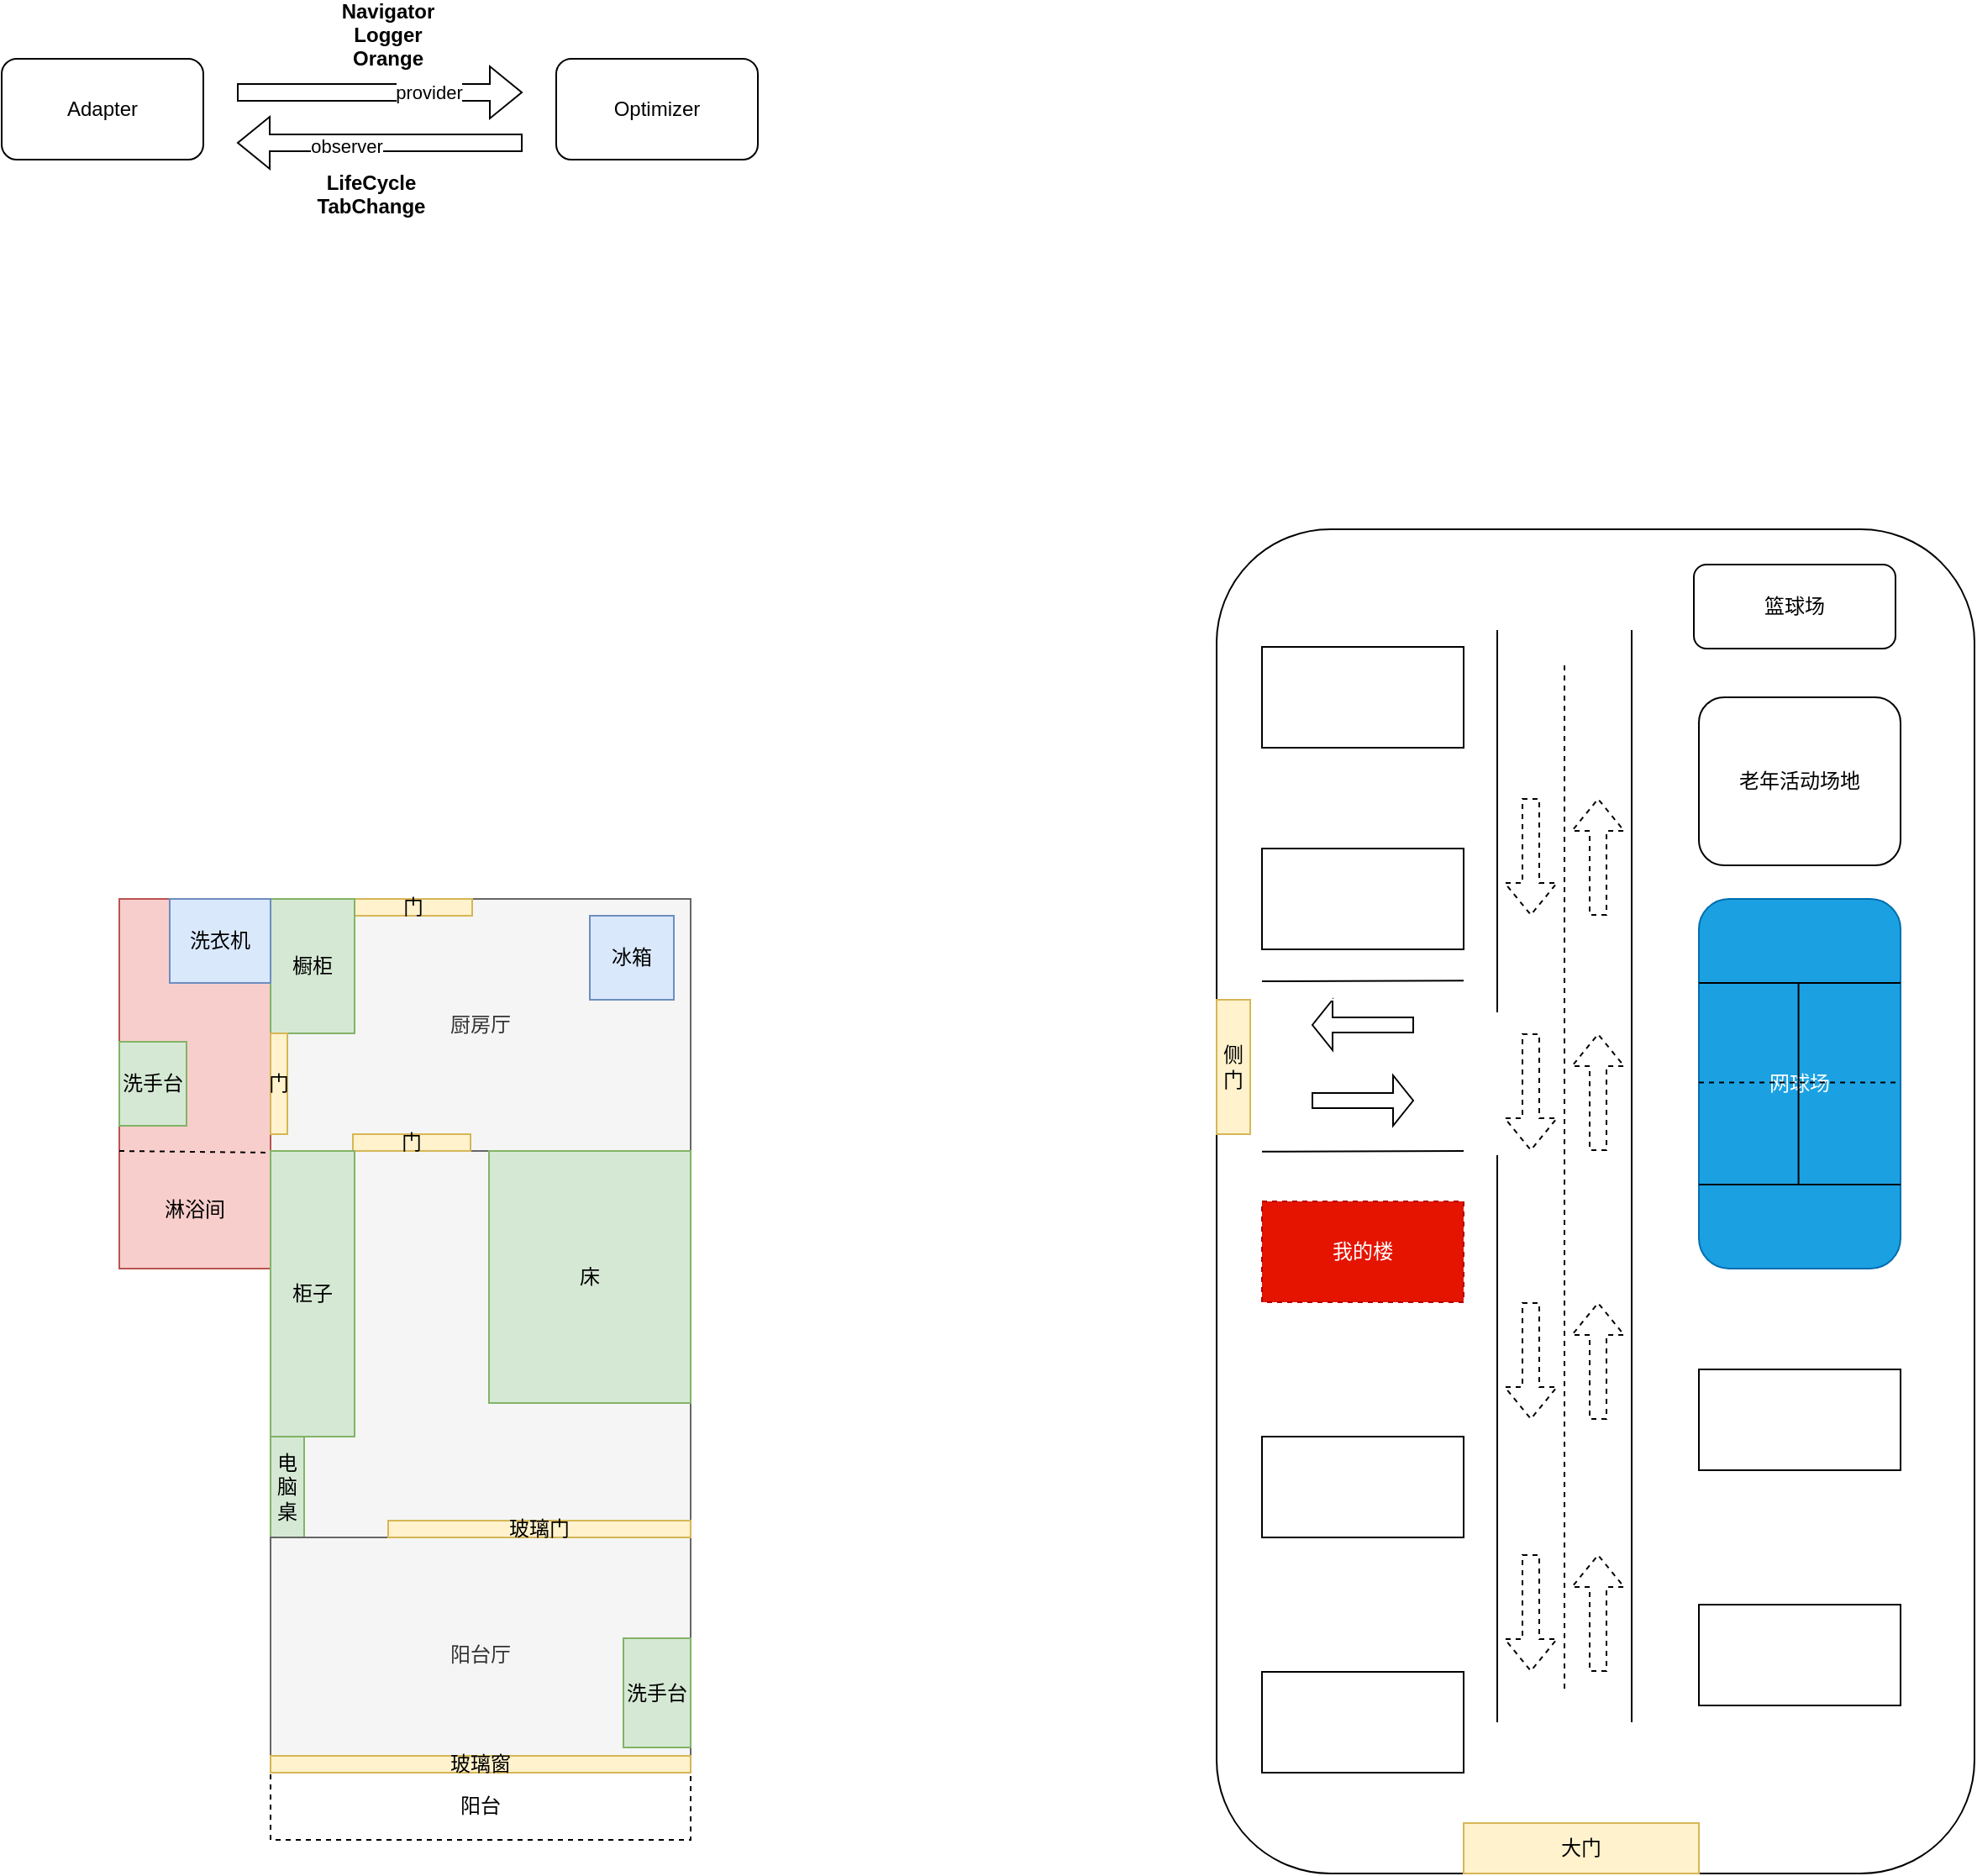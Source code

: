 <mxfile version="21.0.6" type="github"><diagram name="第 1 页" id="cpW16-x-tnJwUkyJm71K"><mxGraphModel dx="1242" dy="740" grid="0" gridSize="10" guides="1" tooltips="1" connect="1" arrows="1" fold="1" page="0" pageScale="1" pageWidth="827" pageHeight="1169" math="0" shadow="0"><root><mxCell id="0"/><mxCell id="1" parent="0"/><mxCell id="Kiw5k-LYjGb2OQ8fOQ0o-111" value="" style="rounded=1;whiteSpace=wrap;html=1;fillColor=none;" parent="1" vertex="1"><mxGeometry x="893" y="580" width="451" height="800" as="geometry"/></mxCell><mxCell id="Kiw5k-LYjGb2OQ8fOQ0o-1" value="Adapter" style="rounded=1;whiteSpace=wrap;html=1;" parent="1" vertex="1"><mxGeometry x="170" y="300" width="120" height="60" as="geometry"/></mxCell><mxCell id="Kiw5k-LYjGb2OQ8fOQ0o-2" value="&lt;div style=&quot;text-align: start;&quot; class=&quot;lake-content&quot;&gt;Optimizer&lt;/div&gt;" style="rounded=1;whiteSpace=wrap;html=1;" parent="1" vertex="1"><mxGeometry x="500" y="300" width="120" height="60" as="geometry"/></mxCell><mxCell id="Kiw5k-LYjGb2OQ8fOQ0o-14" value="" style="shape=flexArrow;endArrow=classic;html=1;rounded=0;" parent="1" edge="1"><mxGeometry width="50" height="50" relative="1" as="geometry"><mxPoint x="480" y="350" as="sourcePoint"/><mxPoint x="310" y="350" as="targetPoint"/></mxGeometry></mxCell><mxCell id="Kiw5k-LYjGb2OQ8fOQ0o-15" value="observer" style="edgeLabel;html=1;align=center;verticalAlign=middle;resizable=0;points=[];" parent="Kiw5k-LYjGb2OQ8fOQ0o-14" vertex="1" connectable="0"><mxGeometry x="0.235" y="2" relative="1" as="geometry"><mxPoint as="offset"/></mxGeometry></mxCell><mxCell id="Kiw5k-LYjGb2OQ8fOQ0o-32" value="LifeCycle&#10;TabChange" style="swimlane;startSize=0;strokeColor=none;" parent="1" vertex="1"><mxGeometry x="290" y="380" width="200" height="40" as="geometry"/></mxCell><mxCell id="Kiw5k-LYjGb2OQ8fOQ0o-31" value="Navigator&#10;Logger&#10;Orange" style="swimlane;startSize=0;strokeColor=none;" parent="1" vertex="1"><mxGeometry x="300" y="285" width="200" height="40" as="geometry"/></mxCell><mxCell id="Kiw5k-LYjGb2OQ8fOQ0o-34" value="" style="shape=flexArrow;endArrow=classic;html=1;rounded=0;" parent="1" edge="1"><mxGeometry width="50" height="50" relative="1" as="geometry"><mxPoint x="310" y="320" as="sourcePoint"/><mxPoint x="480" y="320" as="targetPoint"/></mxGeometry></mxCell><mxCell id="Kiw5k-LYjGb2OQ8fOQ0o-35" value="provider" style="edgeLabel;html=1;align=center;verticalAlign=middle;resizable=0;points=[];" parent="Kiw5k-LYjGb2OQ8fOQ0o-34" vertex="1" connectable="0"><mxGeometry x="0.338" relative="1" as="geometry"><mxPoint as="offset"/></mxGeometry></mxCell><mxCell id="Kiw5k-LYjGb2OQ8fOQ0o-36" value="厨房厅" style="rounded=0;whiteSpace=wrap;html=1;strokeColor=#666666;fillColor=#f5f5f5;fontColor=#333333;" parent="1" vertex="1"><mxGeometry x="330" y="800" width="250" height="150" as="geometry"/></mxCell><mxCell id="Kiw5k-LYjGb2OQ8fOQ0o-37" value="" style="rounded=0;whiteSpace=wrap;html=1;strokeColor=#b85450;fillColor=#f8cecc;" parent="1" vertex="1"><mxGeometry x="240" y="800" width="90" height="220" as="geometry"/></mxCell><mxCell id="Kiw5k-LYjGb2OQ8fOQ0o-40" value="门" style="rounded=0;whiteSpace=wrap;html=1;fillColor=#fff2cc;strokeColor=#d6b656;" parent="1" vertex="1"><mxGeometry x="380" y="800" width="70" height="10" as="geometry"/></mxCell><mxCell id="Kiw5k-LYjGb2OQ8fOQ0o-41" value="" style="endArrow=none;html=1;rounded=0;dashed=1;jumpSize=610;" parent="1" edge="1"><mxGeometry width="50" height="50" relative="1" as="geometry"><mxPoint x="240" y="950" as="sourcePoint"/><mxPoint x="330" y="951" as="targetPoint"/></mxGeometry></mxCell><mxCell id="Kiw5k-LYjGb2OQ8fOQ0o-42" value="橱柜" style="rounded=0;whiteSpace=wrap;html=1;strokeColor=#82b366;fillColor=#d5e8d4;" parent="1" vertex="1"><mxGeometry x="330" y="800" width="50" height="80" as="geometry"/></mxCell><mxCell id="Kiw5k-LYjGb2OQ8fOQ0o-43" value="门" style="rounded=0;whiteSpace=wrap;html=1;fillColor=#fff2cc;strokeColor=#d6b656;" parent="1" vertex="1"><mxGeometry x="330" y="880" width="10" height="60" as="geometry"/></mxCell><mxCell id="Kiw5k-LYjGb2OQ8fOQ0o-44" value="" style="rounded=0;whiteSpace=wrap;html=1;fillColor=#f5f5f5;fontColor=#333333;strokeColor=#666666;" parent="1" vertex="1"><mxGeometry x="330" y="950" width="250" height="230" as="geometry"/></mxCell><mxCell id="Kiw5k-LYjGb2OQ8fOQ0o-45" value="冰箱" style="rounded=0;whiteSpace=wrap;html=1;fillColor=#dae8fc;strokeColor=#6c8ebf;" parent="1" vertex="1"><mxGeometry x="520" y="810" width="50" height="50" as="geometry"/></mxCell><mxCell id="Kiw5k-LYjGb2OQ8fOQ0o-46" value="床" style="rounded=0;whiteSpace=wrap;html=1;fillColor=#d5e8d4;strokeColor=#82b366;" parent="1" vertex="1"><mxGeometry x="460" y="950" width="120" height="150" as="geometry"/></mxCell><mxCell id="Kiw5k-LYjGb2OQ8fOQ0o-48" value="洗手台" style="rounded=0;whiteSpace=wrap;html=1;fillColor=#d5e8d4;strokeColor=#82b366;" parent="1" vertex="1"><mxGeometry x="240" y="885" width="40" height="50" as="geometry"/></mxCell><mxCell id="Kiw5k-LYjGb2OQ8fOQ0o-49" value="洗衣机" style="rounded=0;whiteSpace=wrap;html=1;fillColor=#dae8fc;strokeColor=#6c8ebf;" parent="1" vertex="1"><mxGeometry x="270" y="800" width="60" height="50" as="geometry"/></mxCell><mxCell id="Kiw5k-LYjGb2OQ8fOQ0o-50" value="淋浴间" style="text;html=1;strokeColor=none;fillColor=none;align=center;verticalAlign=middle;whiteSpace=wrap;rounded=0;" parent="1" vertex="1"><mxGeometry x="255" y="970" width="60" height="30" as="geometry"/></mxCell><mxCell id="Kiw5k-LYjGb2OQ8fOQ0o-52" value="门" style="rounded=0;whiteSpace=wrap;html=1;fillColor=#fff2cc;strokeColor=#d6b656;" parent="1" vertex="1"><mxGeometry x="379" y="940" width="70" height="10" as="geometry"/></mxCell><mxCell id="Kiw5k-LYjGb2OQ8fOQ0o-55" value="柜子" style="rounded=0;whiteSpace=wrap;html=1;fillColor=#d5e8d4;strokeColor=#82b366;" parent="1" vertex="1"><mxGeometry x="330" y="950" width="50" height="170" as="geometry"/></mxCell><mxCell id="Kiw5k-LYjGb2OQ8fOQ0o-56" value="电&lt;br&gt;脑&lt;br&gt;桌" style="rounded=0;whiteSpace=wrap;html=1;fillColor=#d5e8d4;strokeColor=#82b366;" parent="1" vertex="1"><mxGeometry x="330" y="1120" width="20" height="60" as="geometry"/></mxCell><mxCell id="Kiw5k-LYjGb2OQ8fOQ0o-57" value="阳台厅" style="rounded=0;whiteSpace=wrap;html=1;fillColor=#f5f5f5;fontColor=#333333;strokeColor=#666666;" parent="1" vertex="1"><mxGeometry x="330" y="1180" width="250" height="140" as="geometry"/></mxCell><mxCell id="Kiw5k-LYjGb2OQ8fOQ0o-60" value="阳台" style="rounded=0;whiteSpace=wrap;html=1;dashed=1;" parent="1" vertex="1"><mxGeometry x="330" y="1320" width="250" height="40" as="geometry"/></mxCell><mxCell id="Kiw5k-LYjGb2OQ8fOQ0o-62" value="玻璃窗" style="rounded=0;whiteSpace=wrap;html=1;fillColor=#fff2cc;strokeColor=#d6b656;" parent="1" vertex="1"><mxGeometry x="330" y="1310" width="250" height="10" as="geometry"/></mxCell><mxCell id="Kiw5k-LYjGb2OQ8fOQ0o-63" value="洗手台" style="rounded=0;whiteSpace=wrap;html=1;fillColor=#d5e8d4;strokeColor=#82b366;" parent="1" vertex="1"><mxGeometry x="540" y="1240" width="40" height="65" as="geometry"/></mxCell><mxCell id="Kiw5k-LYjGb2OQ8fOQ0o-64" value="玻璃门" style="rounded=0;whiteSpace=wrap;html=1;fillColor=#fff2cc;strokeColor=#d6b656;" parent="1" vertex="1"><mxGeometry x="400" y="1170" width="180" height="10" as="geometry"/></mxCell><mxCell id="Kiw5k-LYjGb2OQ8fOQ0o-72" value="" style="rounded=0;whiteSpace=wrap;html=1;" parent="1" vertex="1"><mxGeometry x="920" y="770" width="120" height="60" as="geometry"/></mxCell><mxCell id="Kiw5k-LYjGb2OQ8fOQ0o-73" value="我的楼" style="rounded=0;whiteSpace=wrap;html=1;dashed=1;fillColor=#e51400;fontColor=#ffffff;strokeColor=#B20000;" parent="1" vertex="1"><mxGeometry x="920" y="980" width="120" height="60" as="geometry"/></mxCell><mxCell id="Kiw5k-LYjGb2OQ8fOQ0o-74" value="" style="rounded=0;whiteSpace=wrap;html=1;" parent="1" vertex="1"><mxGeometry x="920" y="1120" width="120" height="60" as="geometry"/></mxCell><mxCell id="Kiw5k-LYjGb2OQ8fOQ0o-75" value="网球场" style="rounded=1;whiteSpace=wrap;html=1;fillColor=#1ba1e2;fontColor=#ffffff;strokeColor=#006EAF;" parent="1" vertex="1"><mxGeometry x="1180" y="800" width="120" height="220" as="geometry"/></mxCell><mxCell id="Kiw5k-LYjGb2OQ8fOQ0o-76" value="" style="endArrow=none;html=1;rounded=0;jumpSize=610;" parent="1" edge="1"><mxGeometry width="50" height="50" relative="1" as="geometry"><mxPoint x="1060" y="1290" as="sourcePoint"/><mxPoint x="1060" y="640" as="targetPoint"/></mxGeometry></mxCell><mxCell id="Kiw5k-LYjGb2OQ8fOQ0o-77" value="" style="endArrow=none;html=1;rounded=0;jumpSize=610;" parent="1" edge="1"><mxGeometry width="50" height="50" relative="1" as="geometry"><mxPoint x="1140" y="1290" as="sourcePoint"/><mxPoint x="1140" y="640" as="targetPoint"/></mxGeometry></mxCell><mxCell id="Kiw5k-LYjGb2OQ8fOQ0o-79" value="" style="endArrow=none;html=1;rounded=0;dashed=1;jumpSize=610;" parent="1" edge="1"><mxGeometry width="50" height="50" relative="1" as="geometry"><mxPoint x="1100" y="1270" as="sourcePoint"/><mxPoint x="1100" y="660" as="targetPoint"/></mxGeometry></mxCell><mxCell id="Kiw5k-LYjGb2OQ8fOQ0o-80" value="" style="endArrow=classic;html=1;rounded=0;jumpSize=610;dashed=1;shape=flexArrow;" parent="1" edge="1"><mxGeometry width="50" height="50" relative="1" as="geometry"><mxPoint x="1120" y="950" as="sourcePoint"/><mxPoint x="1120" y="880" as="targetPoint"/></mxGeometry></mxCell><mxCell id="Kiw5k-LYjGb2OQ8fOQ0o-82" value="" style="endArrow=classic;html=1;rounded=0;jumpSize=610;dashed=1;shape=flexArrow;" parent="1" edge="1"><mxGeometry width="50" height="50" relative="1" as="geometry"><mxPoint x="1120" y="1110" as="sourcePoint"/><mxPoint x="1120" y="1040" as="targetPoint"/></mxGeometry></mxCell><mxCell id="Kiw5k-LYjGb2OQ8fOQ0o-83" value="" style="endArrow=classic;html=1;rounded=0;jumpSize=610;dashed=1;shape=flexArrow;" parent="1" edge="1"><mxGeometry width="50" height="50" relative="1" as="geometry"><mxPoint x="1120" y="1260" as="sourcePoint"/><mxPoint x="1120" y="1190" as="targetPoint"/></mxGeometry></mxCell><mxCell id="Kiw5k-LYjGb2OQ8fOQ0o-84" value="" style="endArrow=none;html=1;rounded=0;jumpSize=610;dashed=1;shape=flexArrow;startArrow=block;endFill=0;" parent="1" edge="1"><mxGeometry width="50" height="50" relative="1" as="geometry"><mxPoint x="1080" y="950" as="sourcePoint"/><mxPoint x="1080" y="880" as="targetPoint"/></mxGeometry></mxCell><mxCell id="Kiw5k-LYjGb2OQ8fOQ0o-85" value="" style="endArrow=none;html=1;rounded=0;jumpSize=610;dashed=1;shape=flexArrow;startArrow=block;endFill=0;" parent="1" edge="1"><mxGeometry width="50" height="50" relative="1" as="geometry"><mxPoint x="1080" y="1110" as="sourcePoint"/><mxPoint x="1080" y="1040" as="targetPoint"/></mxGeometry></mxCell><mxCell id="Kiw5k-LYjGb2OQ8fOQ0o-86" value="" style="endArrow=none;html=1;rounded=0;jumpSize=610;dashed=1;shape=flexArrow;startArrow=block;endFill=0;" parent="1" edge="1"><mxGeometry width="50" height="50" relative="1" as="geometry"><mxPoint x="1080" y="1260" as="sourcePoint"/><mxPoint x="1080" y="1190" as="targetPoint"/></mxGeometry></mxCell><mxCell id="Kiw5k-LYjGb2OQ8fOQ0o-87" value="" style="endArrow=none;html=1;rounded=0;jumpSize=610;dashed=1;" parent="1" edge="1"><mxGeometry width="50" height="50" relative="1" as="geometry"><mxPoint x="1180" y="909.29" as="sourcePoint"/><mxPoint x="1300" y="909.29" as="targetPoint"/></mxGeometry></mxCell><mxCell id="Kiw5k-LYjGb2OQ8fOQ0o-89" value="" style="endArrow=none;html=1;rounded=0;jumpSize=610;" parent="1" edge="1"><mxGeometry width="50" height="50" relative="1" as="geometry"><mxPoint x="1239.29" y="970" as="sourcePoint"/><mxPoint x="1239.29" y="850" as="targetPoint"/></mxGeometry></mxCell><mxCell id="Kiw5k-LYjGb2OQ8fOQ0o-90" value="" style="endArrow=none;html=1;rounded=0;jumpSize=610;" parent="1" edge="1"><mxGeometry width="50" height="50" relative="1" as="geometry"><mxPoint x="1180" y="850" as="sourcePoint"/><mxPoint x="1300" y="850" as="targetPoint"/></mxGeometry></mxCell><mxCell id="Kiw5k-LYjGb2OQ8fOQ0o-91" value="" style="endArrow=none;html=1;rounded=0;jumpSize=610;" parent="1" edge="1"><mxGeometry width="50" height="50" relative="1" as="geometry"><mxPoint x="1180" y="970" as="sourcePoint"/><mxPoint x="1300" y="970" as="targetPoint"/></mxGeometry></mxCell><mxCell id="Kiw5k-LYjGb2OQ8fOQ0o-92" value="老年活动场地" style="rounded=1;whiteSpace=wrap;html=1;" parent="1" vertex="1"><mxGeometry x="1180" y="680" width="120" height="100" as="geometry"/></mxCell><mxCell id="Kiw5k-LYjGb2OQ8fOQ0o-93" value="" style="rounded=0;whiteSpace=wrap;html=1;" parent="1" vertex="1"><mxGeometry x="1180" y="1080" width="120" height="60" as="geometry"/></mxCell><mxCell id="Kiw5k-LYjGb2OQ8fOQ0o-94" value="" style="rounded=0;whiteSpace=wrap;html=1;" parent="1" vertex="1"><mxGeometry x="1180" y="1220" width="120" height="60" as="geometry"/></mxCell><mxCell id="Kiw5k-LYjGb2OQ8fOQ0o-95" value="" style="rounded=0;whiteSpace=wrap;html=1;" parent="1" vertex="1"><mxGeometry x="920" y="1260" width="120" height="60" as="geometry"/></mxCell><mxCell id="Kiw5k-LYjGb2OQ8fOQ0o-96" value="" style="rounded=0;whiteSpace=wrap;html=1;" parent="1" vertex="1"><mxGeometry x="920" y="650" width="120" height="60" as="geometry"/></mxCell><mxCell id="Kiw5k-LYjGb2OQ8fOQ0o-97" value="" style="endArrow=none;html=1;rounded=0;jumpSize=610;strokeColor=#FFFFFF;" parent="1" edge="1"><mxGeometry width="50" height="50" relative="1" as="geometry"><mxPoint x="1060" y="952.5" as="sourcePoint"/><mxPoint x="1060" y="867.5" as="targetPoint"/></mxGeometry></mxCell><mxCell id="Kiw5k-LYjGb2OQ8fOQ0o-100" value="" style="shape=singleArrow;direction=west;whiteSpace=wrap;html=1;" parent="1" vertex="1"><mxGeometry x="950" y="860" width="60" height="30" as="geometry"/></mxCell><mxCell id="Kiw5k-LYjGb2OQ8fOQ0o-101" value="" style="shape=singleArrow;direction=west;whiteSpace=wrap;html=1;rotation=-180;" parent="1" vertex="1"><mxGeometry x="950" y="905" width="60" height="30" as="geometry"/></mxCell><mxCell id="Kiw5k-LYjGb2OQ8fOQ0o-103" value="" style="endArrow=none;html=1;rounded=0;strokeColor=#FFFFFF;jumpSize=610;" parent="1" edge="1"><mxGeometry width="50" height="50" relative="1" as="geometry"><mxPoint x="920" y="860" as="sourcePoint"/><mxPoint x="1050" y="860" as="targetPoint"/></mxGeometry></mxCell><mxCell id="Kiw5k-LYjGb2OQ8fOQ0o-105" value="" style="endArrow=none;html=1;rounded=0;strokeColor=#000000;jumpSize=610;" parent="1" edge="1"><mxGeometry width="50" height="50" relative="1" as="geometry"><mxPoint x="920" y="849" as="sourcePoint"/><mxPoint x="1040" y="848.57" as="targetPoint"/></mxGeometry></mxCell><mxCell id="Kiw5k-LYjGb2OQ8fOQ0o-106" value="" style="endArrow=none;html=1;rounded=0;strokeColor=#000000;jumpSize=610;" parent="1" edge="1"><mxGeometry width="50" height="50" relative="1" as="geometry"><mxPoint x="920" y="950.43" as="sourcePoint"/><mxPoint x="1040" y="950" as="targetPoint"/></mxGeometry></mxCell><mxCell id="Kiw5k-LYjGb2OQ8fOQ0o-107" value="侧门" style="rounded=0;whiteSpace=wrap;html=1;fillColor=#fff2cc;strokeColor=#d6b656;" parent="1" vertex="1"><mxGeometry x="893" y="860" width="20" height="80" as="geometry"/></mxCell><mxCell id="Kiw5k-LYjGb2OQ8fOQ0o-110" value="大门" style="rounded=0;whiteSpace=wrap;html=1;fillColor=#fff2cc;strokeColor=#d6b656;" parent="1" vertex="1"><mxGeometry x="1040" y="1350" width="140" height="30" as="geometry"/></mxCell><mxCell id="Kiw5k-LYjGb2OQ8fOQ0o-113" value="" style="endArrow=classic;html=1;rounded=0;jumpSize=610;dashed=1;shape=flexArrow;" parent="1" edge="1"><mxGeometry width="50" height="50" relative="1" as="geometry"><mxPoint x="1120" y="810" as="sourcePoint"/><mxPoint x="1120" y="740" as="targetPoint"/></mxGeometry></mxCell><mxCell id="Kiw5k-LYjGb2OQ8fOQ0o-114" value="" style="endArrow=none;html=1;rounded=0;jumpSize=610;dashed=1;shape=flexArrow;startArrow=block;endFill=0;" parent="1" edge="1"><mxGeometry width="50" height="50" relative="1" as="geometry"><mxPoint x="1080" y="810" as="sourcePoint"/><mxPoint x="1080" y="740" as="targetPoint"/></mxGeometry></mxCell><mxCell id="Kiw5k-LYjGb2OQ8fOQ0o-116" value="篮球场" style="rounded=1;whiteSpace=wrap;html=1;" parent="1" vertex="1"><mxGeometry x="1177" y="601" width="120" height="50" as="geometry"/></mxCell></root></mxGraphModel></diagram></mxfile>